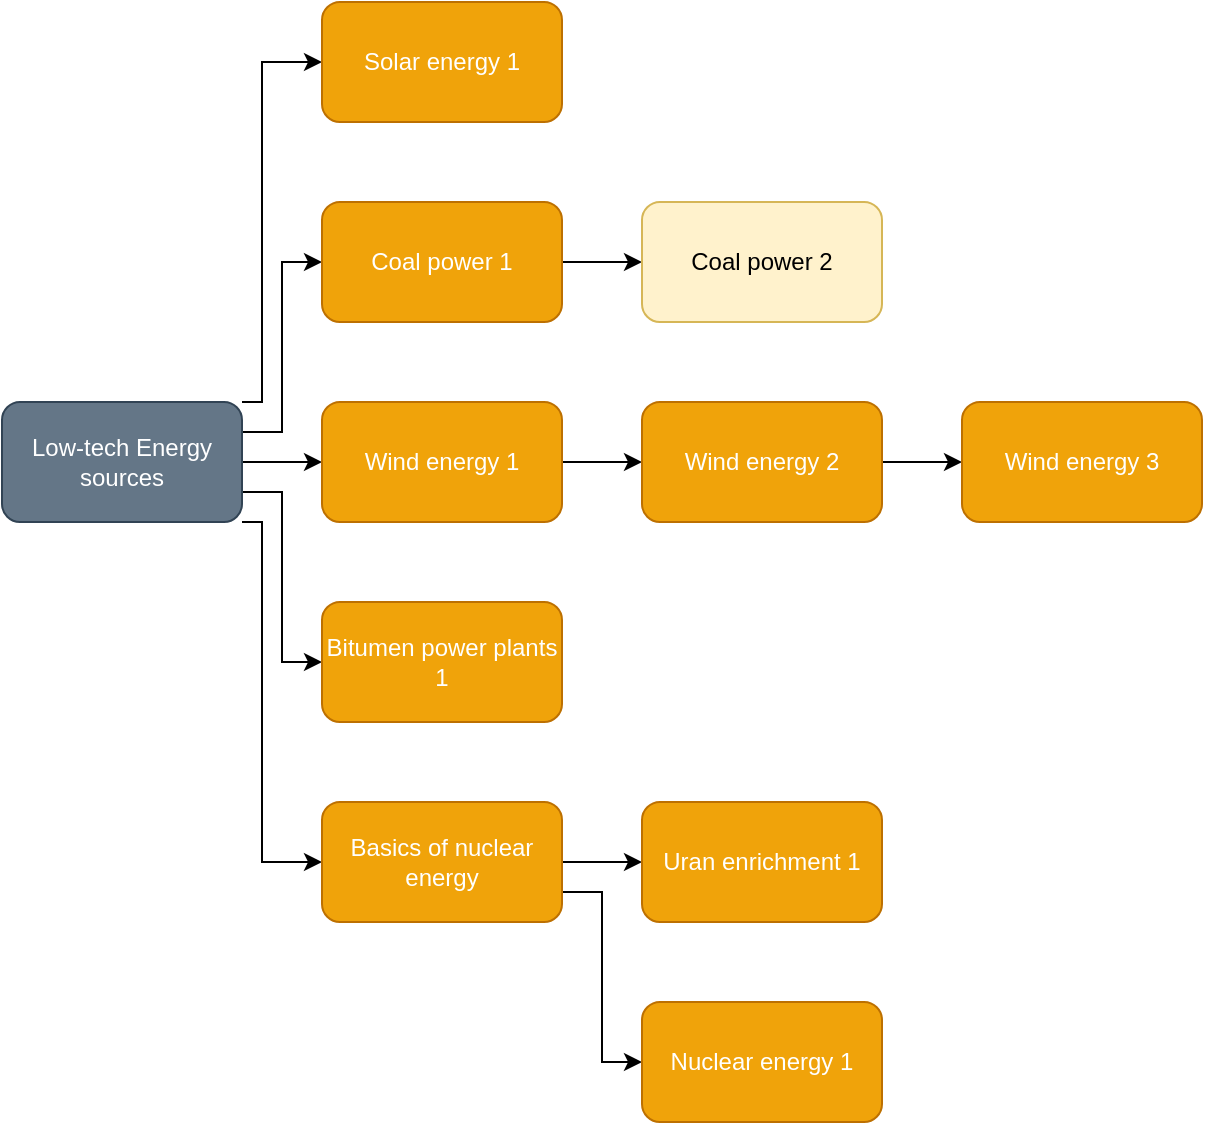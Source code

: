 <mxfile version="12.9.14" type="device"><diagram id="3EJnTb3yLJXj1VfWWIKa" name="Page-1"><mxGraphModel dx="1038" dy="-559" grid="1" gridSize="10" guides="1" tooltips="1" connect="1" arrows="1" fold="1" page="1" pageScale="1" pageWidth="850" pageHeight="1100" math="0" shadow="0"><root><mxCell id="0"/><mxCell id="1" parent="0"/><mxCell id="E8O3EFQqtyx3n2E9eVDB-1" style="edgeStyle=orthogonalEdgeStyle;rounded=0;orthogonalLoop=1;jettySize=auto;html=1;exitX=1;exitY=0.25;exitDx=0;exitDy=0;entryX=0;entryY=0.5;entryDx=0;entryDy=0;" parent="1" source="E8O3EFQqtyx3n2E9eVDB-5" target="E8O3EFQqtyx3n2E9eVDB-7" edge="1"><mxGeometry relative="1" as="geometry"/></mxCell><mxCell id="E8O3EFQqtyx3n2E9eVDB-2" style="edgeStyle=orthogonalEdgeStyle;rounded=0;orthogonalLoop=1;jettySize=auto;html=1;exitX=1;exitY=0.5;exitDx=0;exitDy=0;entryX=0;entryY=0.5;entryDx=0;entryDy=0;" parent="1" source="E8O3EFQqtyx3n2E9eVDB-5" target="E8O3EFQqtyx3n2E9eVDB-10" edge="1"><mxGeometry relative="1" as="geometry"/></mxCell><mxCell id="E8O3EFQqtyx3n2E9eVDB-3" style="edgeStyle=orthogonalEdgeStyle;rounded=0;orthogonalLoop=1;jettySize=auto;html=1;exitX=1;exitY=0.75;exitDx=0;exitDy=0;entryX=0;entryY=0.5;entryDx=0;entryDy=0;" parent="1" source="E8O3EFQqtyx3n2E9eVDB-5" target="E8O3EFQqtyx3n2E9eVDB-14" edge="1"><mxGeometry relative="1" as="geometry"/></mxCell><mxCell id="E8O3EFQqtyx3n2E9eVDB-4" style="edgeStyle=orthogonalEdgeStyle;rounded=0;orthogonalLoop=1;jettySize=auto;html=1;exitX=1;exitY=1;exitDx=0;exitDy=0;entryX=0;entryY=0.5;entryDx=0;entryDy=0;" parent="1" source="E8O3EFQqtyx3n2E9eVDB-5" target="E8O3EFQqtyx3n2E9eVDB-17" edge="1"><mxGeometry relative="1" as="geometry"><Array as="points"><mxPoint x="170" y="1460"/><mxPoint x="170" y="1630"/></Array></mxGeometry></mxCell><mxCell id="E8O3EFQqtyx3n2E9eVDB-21" style="edgeStyle=orthogonalEdgeStyle;rounded=0;orthogonalLoop=1;jettySize=auto;html=1;exitX=1;exitY=0;exitDx=0;exitDy=0;entryX=0;entryY=0.5;entryDx=0;entryDy=0;" parent="1" source="E8O3EFQqtyx3n2E9eVDB-5" target="E8O3EFQqtyx3n2E9eVDB-20" edge="1"><mxGeometry relative="1" as="geometry"><Array as="points"><mxPoint x="170" y="1400"/><mxPoint x="170" y="1230"/></Array></mxGeometry></mxCell><mxCell id="E8O3EFQqtyx3n2E9eVDB-5" value="Low-tech Energy sources" style="rounded=1;whiteSpace=wrap;html=1;fillColor=#647687;strokeColor=#314354;fontColor=#ffffff;" parent="1" vertex="1"><mxGeometry x="40" y="1400" width="120" height="60" as="geometry"/></mxCell><mxCell id="E8O3EFQqtyx3n2E9eVDB-6" style="edgeStyle=orthogonalEdgeStyle;rounded=0;orthogonalLoop=1;jettySize=auto;html=1;exitX=1;exitY=0.5;exitDx=0;exitDy=0;entryX=0;entryY=0.5;entryDx=0;entryDy=0;" parent="1" source="E8O3EFQqtyx3n2E9eVDB-7" target="E8O3EFQqtyx3n2E9eVDB-8" edge="1"><mxGeometry relative="1" as="geometry"/></mxCell><mxCell id="E8O3EFQqtyx3n2E9eVDB-7" value="Coal power 1" style="rounded=1;whiteSpace=wrap;html=1;fillColor=#f0a30a;strokeColor=#BD7000;fontColor=#ffffff;" parent="1" vertex="1"><mxGeometry x="200" y="1300" width="120" height="60" as="geometry"/></mxCell><mxCell id="E8O3EFQqtyx3n2E9eVDB-8" value="Coal power 2" style="rounded=1;whiteSpace=wrap;html=1;fillColor=#fff2cc;strokeColor=#d6b656;" parent="1" vertex="1"><mxGeometry x="360" y="1300" width="120" height="60" as="geometry"/></mxCell><mxCell id="E8O3EFQqtyx3n2E9eVDB-9" style="edgeStyle=orthogonalEdgeStyle;rounded=0;orthogonalLoop=1;jettySize=auto;html=1;exitX=1;exitY=0.5;exitDx=0;exitDy=0;entryX=0;entryY=0.5;entryDx=0;entryDy=0;" parent="1" source="E8O3EFQqtyx3n2E9eVDB-10" target="E8O3EFQqtyx3n2E9eVDB-12" edge="1"><mxGeometry relative="1" as="geometry"/></mxCell><mxCell id="E8O3EFQqtyx3n2E9eVDB-10" value="Wind energy 1" style="rounded=1;whiteSpace=wrap;html=1;fillColor=#f0a30a;strokeColor=#BD7000;fontColor=#ffffff;" parent="1" vertex="1"><mxGeometry x="200" y="1400" width="120" height="60" as="geometry"/></mxCell><mxCell id="E8O3EFQqtyx3n2E9eVDB-11" style="edgeStyle=orthogonalEdgeStyle;rounded=0;orthogonalLoop=1;jettySize=auto;html=1;exitX=1;exitY=0.5;exitDx=0;exitDy=0;" parent="1" source="E8O3EFQqtyx3n2E9eVDB-12" target="E8O3EFQqtyx3n2E9eVDB-13" edge="1"><mxGeometry relative="1" as="geometry"/></mxCell><mxCell id="E8O3EFQqtyx3n2E9eVDB-12" value="Wind energy 2" style="rounded=1;whiteSpace=wrap;html=1;fillColor=#f0a30a;strokeColor=#BD7000;fontColor=#ffffff;" parent="1" vertex="1"><mxGeometry x="360" y="1400" width="120" height="60" as="geometry"/></mxCell><mxCell id="E8O3EFQqtyx3n2E9eVDB-13" value="Wind energy 3" style="rounded=1;whiteSpace=wrap;html=1;fillColor=#f0a30a;strokeColor=#BD7000;fontColor=#ffffff;" parent="1" vertex="1"><mxGeometry x="520" y="1400" width="120" height="60" as="geometry"/></mxCell><mxCell id="E8O3EFQqtyx3n2E9eVDB-14" value="Bitumen power plants 1" style="rounded=1;whiteSpace=wrap;html=1;fillColor=#f0a30a;strokeColor=#BD7000;fontColor=#ffffff;" parent="1" vertex="1"><mxGeometry x="200" y="1500" width="120" height="60" as="geometry"/></mxCell><mxCell id="E8O3EFQqtyx3n2E9eVDB-15" style="edgeStyle=orthogonalEdgeStyle;rounded=0;orthogonalLoop=1;jettySize=auto;html=1;exitX=1;exitY=0.5;exitDx=0;exitDy=0;entryX=0;entryY=0.5;entryDx=0;entryDy=0;" parent="1" source="E8O3EFQqtyx3n2E9eVDB-17" target="E8O3EFQqtyx3n2E9eVDB-18" edge="1"><mxGeometry relative="1" as="geometry"/></mxCell><mxCell id="E8O3EFQqtyx3n2E9eVDB-16" style="edgeStyle=orthogonalEdgeStyle;rounded=0;orthogonalLoop=1;jettySize=auto;html=1;exitX=1;exitY=0.75;exitDx=0;exitDy=0;entryX=0;entryY=0.5;entryDx=0;entryDy=0;" parent="1" source="E8O3EFQqtyx3n2E9eVDB-17" target="E8O3EFQqtyx3n2E9eVDB-19" edge="1"><mxGeometry relative="1" as="geometry"/></mxCell><mxCell id="E8O3EFQqtyx3n2E9eVDB-17" value="Basics of nuclear energy" style="rounded=1;whiteSpace=wrap;html=1;fillColor=#f0a30a;strokeColor=#BD7000;fontColor=#ffffff;" parent="1" vertex="1"><mxGeometry x="200" y="1600" width="120" height="60" as="geometry"/></mxCell><mxCell id="E8O3EFQqtyx3n2E9eVDB-18" value="Uran enrichment 1" style="rounded=1;whiteSpace=wrap;html=1;fillColor=#f0a30a;strokeColor=#BD7000;fontColor=#ffffff;" parent="1" vertex="1"><mxGeometry x="360" y="1600" width="120" height="60" as="geometry"/></mxCell><mxCell id="E8O3EFQqtyx3n2E9eVDB-19" value="Nuclear energy 1" style="rounded=1;whiteSpace=wrap;html=1;fillColor=#f0a30a;strokeColor=#BD7000;fontColor=#ffffff;" parent="1" vertex="1"><mxGeometry x="360" y="1700" width="120" height="60" as="geometry"/></mxCell><mxCell id="E8O3EFQqtyx3n2E9eVDB-20" value="Solar energy 1" style="rounded=1;whiteSpace=wrap;html=1;fillColor=#f0a30a;strokeColor=#BD7000;fontColor=#ffffff;" parent="1" vertex="1"><mxGeometry x="200" y="1200" width="120" height="60" as="geometry"/></mxCell></root></mxGraphModel></diagram></mxfile>
